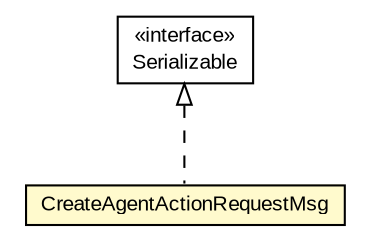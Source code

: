 #!/usr/local/bin/dot
#
# Class diagram 
# Generated by UMLGraph version R5_6-24-gf6e263 (http://www.umlgraph.org/)
#

digraph G {
	edge [fontname="arial",fontsize=10,labelfontname="arial",labelfontsize=10];
	node [fontname="arial",fontsize=10,shape=plaintext];
	nodesep=0.25;
	ranksep=0.5;
	// org.miloss.fgsms.services.interfaces.policyconfiguration.CreateAgentActionRequestMsg
	c60390 [label=<<table title="org.miloss.fgsms.services.interfaces.policyconfiguration.CreateAgentActionRequestMsg" border="0" cellborder="1" cellspacing="0" cellpadding="2" port="p" bgcolor="lemonChiffon" href="./CreateAgentActionRequestMsg.html">
		<tr><td><table border="0" cellspacing="0" cellpadding="1">
<tr><td align="center" balign="center"> CreateAgentActionRequestMsg </td></tr>
		</table></td></tr>
		</table>>, URL="./CreateAgentActionRequestMsg.html", fontname="arial", fontcolor="black", fontsize=10.0];
	//org.miloss.fgsms.services.interfaces.policyconfiguration.CreateAgentActionRequestMsg implements java.io.Serializable
	c60591:p -> c60390:p [dir=back,arrowtail=empty,style=dashed];
	// java.io.Serializable
	c60591 [label=<<table title="java.io.Serializable" border="0" cellborder="1" cellspacing="0" cellpadding="2" port="p" href="http://java.sun.com/j2se/1.4.2/docs/api/java/io/Serializable.html">
		<tr><td><table border="0" cellspacing="0" cellpadding="1">
<tr><td align="center" balign="center"> &#171;interface&#187; </td></tr>
<tr><td align="center" balign="center"> Serializable </td></tr>
		</table></td></tr>
		</table>>, URL="http://java.sun.com/j2se/1.4.2/docs/api/java/io/Serializable.html", fontname="arial", fontcolor="black", fontsize=10.0];
}

